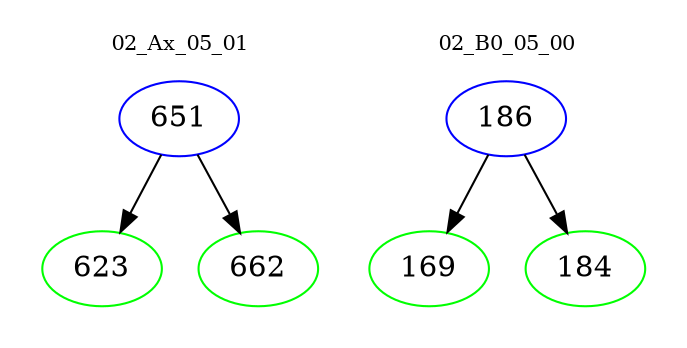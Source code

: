 digraph{
subgraph cluster_0 {
color = white
label = "02_Ax_05_01";
fontsize=10;
T0_651 [label="651", color="blue"]
T0_651 -> T0_623 [color="black"]
T0_623 [label="623", color="green"]
T0_651 -> T0_662 [color="black"]
T0_662 [label="662", color="green"]
}
subgraph cluster_1 {
color = white
label = "02_B0_05_00";
fontsize=10;
T1_186 [label="186", color="blue"]
T1_186 -> T1_169 [color="black"]
T1_169 [label="169", color="green"]
T1_186 -> T1_184 [color="black"]
T1_184 [label="184", color="green"]
}
}

